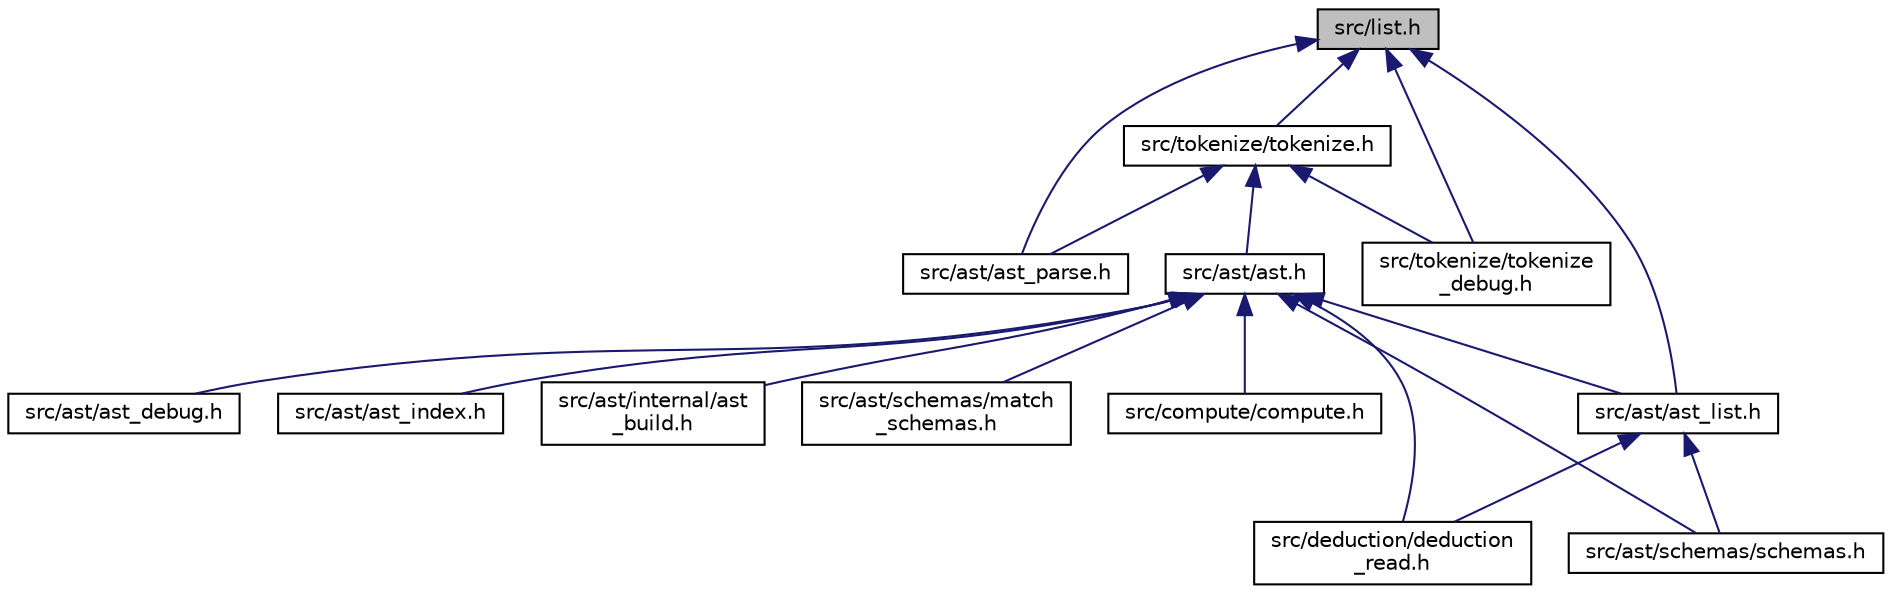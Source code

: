 digraph "src/list.h"
{
 // LATEX_PDF_SIZE
  edge [fontname="Helvetica",fontsize="10",labelfontname="Helvetica",labelfontsize="10"];
  node [fontname="Helvetica",fontsize="10",shape=record];
  Node1 [label="src/list.h",height=0.2,width=0.4,color="black", fillcolor="grey75", style="filled", fontcolor="black",tooltip="Set of macros that provide implementation of double linked list's templates."];
  Node1 -> Node2 [dir="back",color="midnightblue",fontsize="10",style="solid"];
  Node2 [label="src/ast/ast_list.h",height=0.2,width=0.4,color="black", fillcolor="white", style="filled",URL="$ast__list_8h.html",tooltip="Protects list of AST generated by list.h from redeclaration."];
  Node2 -> Node3 [dir="back",color="midnightblue",fontsize="10",style="solid"];
  Node3 [label="src/ast/schemas/schemas.h",height=0.2,width=0.4,color="black", fillcolor="white", style="filled",URL="$schemas_8h.html",tooltip="Sets of axiom's schemas."];
  Node2 -> Node4 [dir="back",color="midnightblue",fontsize="10",style="solid"];
  Node4 [label="src/deduction/deduction\l_read.h",height=0.2,width=0.4,color="black", fillcolor="white", style="filled",URL="$deduction__read_8h.html",tooltip="Functions to read the deduction first line."];
  Node1 -> Node5 [dir="back",color="midnightblue",fontsize="10",style="solid"];
  Node5 [label="src/ast/ast_parse.h",height=0.2,width=0.4,color="black", fillcolor="white", style="filled",URL="$ast__parse_8h.html",tooltip="Parse AST."];
  Node1 -> Node6 [dir="back",color="midnightblue",fontsize="10",style="solid"];
  Node6 [label="src/tokenize/tokenize.h",height=0.2,width=0.4,color="black", fillcolor="white", style="filled",URL="$tokenize_8h.html",tooltip="Provides tokenization."];
  Node6 -> Node7 [dir="back",color="midnightblue",fontsize="10",style="solid"];
  Node7 [label="src/ast/ast.h",height=0.2,width=0.4,color="black", fillcolor="white", style="filled",URL="$ast_8h.html",tooltip="Internal representation of logical formulas in form of Abstract Syntax Tree."];
  Node7 -> Node8 [dir="back",color="midnightblue",fontsize="10",style="solid"];
  Node8 [label="src/ast/ast_debug.h",height=0.2,width=0.4,color="black", fillcolor="white", style="filled",URL="$ast__debug_8h.html",tooltip="Functions to debug AST."];
  Node7 -> Node9 [dir="back",color="midnightblue",fontsize="10",style="solid"];
  Node9 [label="src/ast/ast_index.h",height=0.2,width=0.4,color="black", fillcolor="white", style="filled",URL="$ast__index_8h.html",tooltip="Gives unique number for every variable in expression."];
  Node7 -> Node2 [dir="back",color="midnightblue",fontsize="10",style="solid"];
  Node7 -> Node10 [dir="back",color="midnightblue",fontsize="10",style="solid"];
  Node10 [label="src/ast/internal/ast\l_build.h",height=0.2,width=0.4,color="black", fillcolor="white", style="filled",URL="$ast__build_8h.html",tooltip="Functions to create AST nodes."];
  Node7 -> Node11 [dir="back",color="midnightblue",fontsize="10",style="solid"];
  Node11 [label="src/ast/schemas/match\l_schemas.h",height=0.2,width=0.4,color="black", fillcolor="white", style="filled",URL="$match__schemas_8h.html",tooltip="Match formulas with schemas."];
  Node7 -> Node3 [dir="back",color="midnightblue",fontsize="10",style="solid"];
  Node7 -> Node12 [dir="back",color="midnightblue",fontsize="10",style="solid"];
  Node12 [label="src/compute/compute.h",height=0.2,width=0.4,color="black", fillcolor="white", style="filled",URL="$compute_8h.html",tooltip="Process the logical formula with all of possible sets of values and return's the result."];
  Node7 -> Node4 [dir="back",color="midnightblue",fontsize="10",style="solid"];
  Node6 -> Node5 [dir="back",color="midnightblue",fontsize="10",style="solid"];
  Node6 -> Node13 [dir="back",color="midnightblue",fontsize="10",style="solid"];
  Node13 [label="src/tokenize/tokenize\l_debug.h",height=0.2,width=0.4,color="black", fillcolor="white", style="filled",URL="$tokenize__debug_8h.html",tooltip="Functions to debug tokenization."];
  Node1 -> Node13 [dir="back",color="midnightblue",fontsize="10",style="solid"];
}
